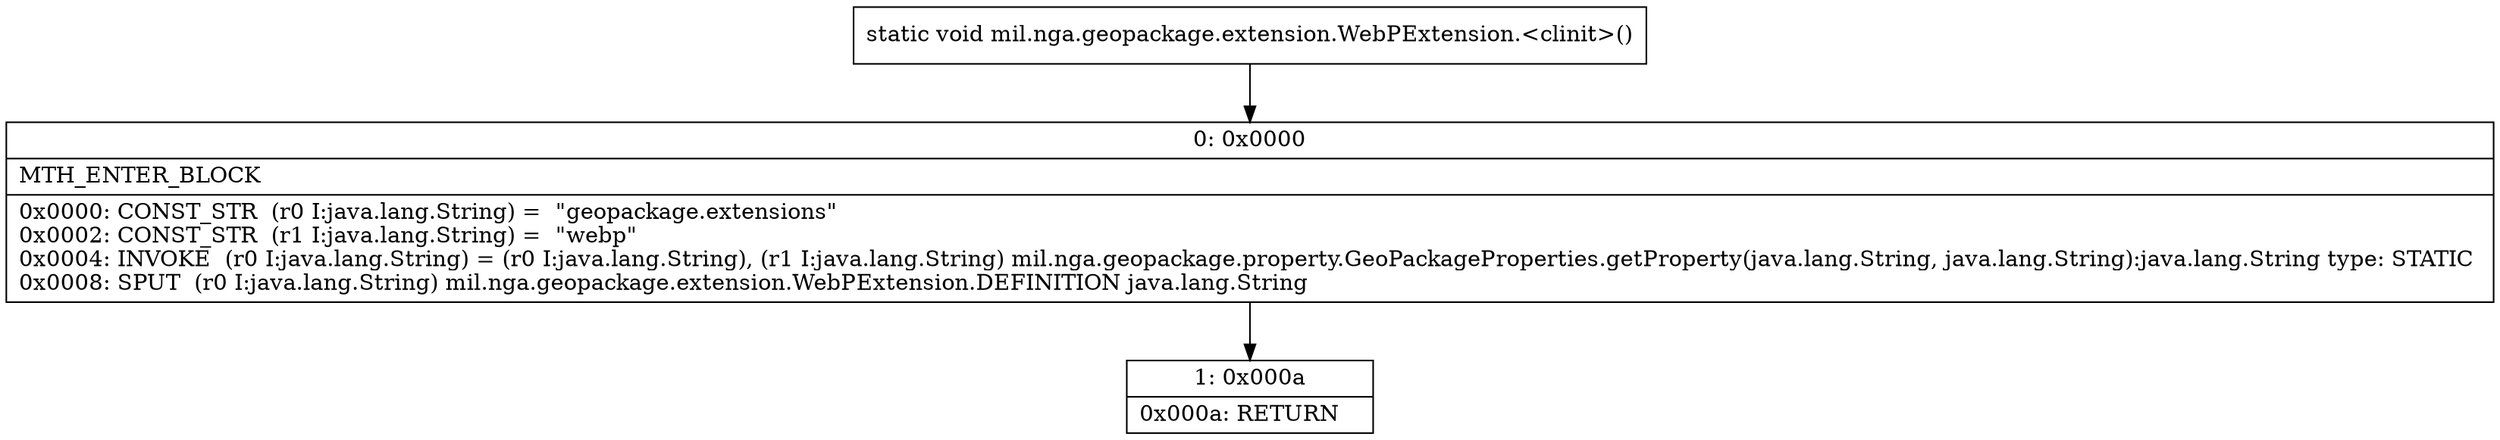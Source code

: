 digraph "CFG formil.nga.geopackage.extension.WebPExtension.\<clinit\>()V" {
Node_0 [shape=record,label="{0\:\ 0x0000|MTH_ENTER_BLOCK\l|0x0000: CONST_STR  (r0 I:java.lang.String) =  \"geopackage.extensions\" \l0x0002: CONST_STR  (r1 I:java.lang.String) =  \"webp\" \l0x0004: INVOKE  (r0 I:java.lang.String) = (r0 I:java.lang.String), (r1 I:java.lang.String) mil.nga.geopackage.property.GeoPackageProperties.getProperty(java.lang.String, java.lang.String):java.lang.String type: STATIC \l0x0008: SPUT  (r0 I:java.lang.String) mil.nga.geopackage.extension.WebPExtension.DEFINITION java.lang.String \l}"];
Node_1 [shape=record,label="{1\:\ 0x000a|0x000a: RETURN   \l}"];
MethodNode[shape=record,label="{static void mil.nga.geopackage.extension.WebPExtension.\<clinit\>() }"];
MethodNode -> Node_0;
Node_0 -> Node_1;
}

